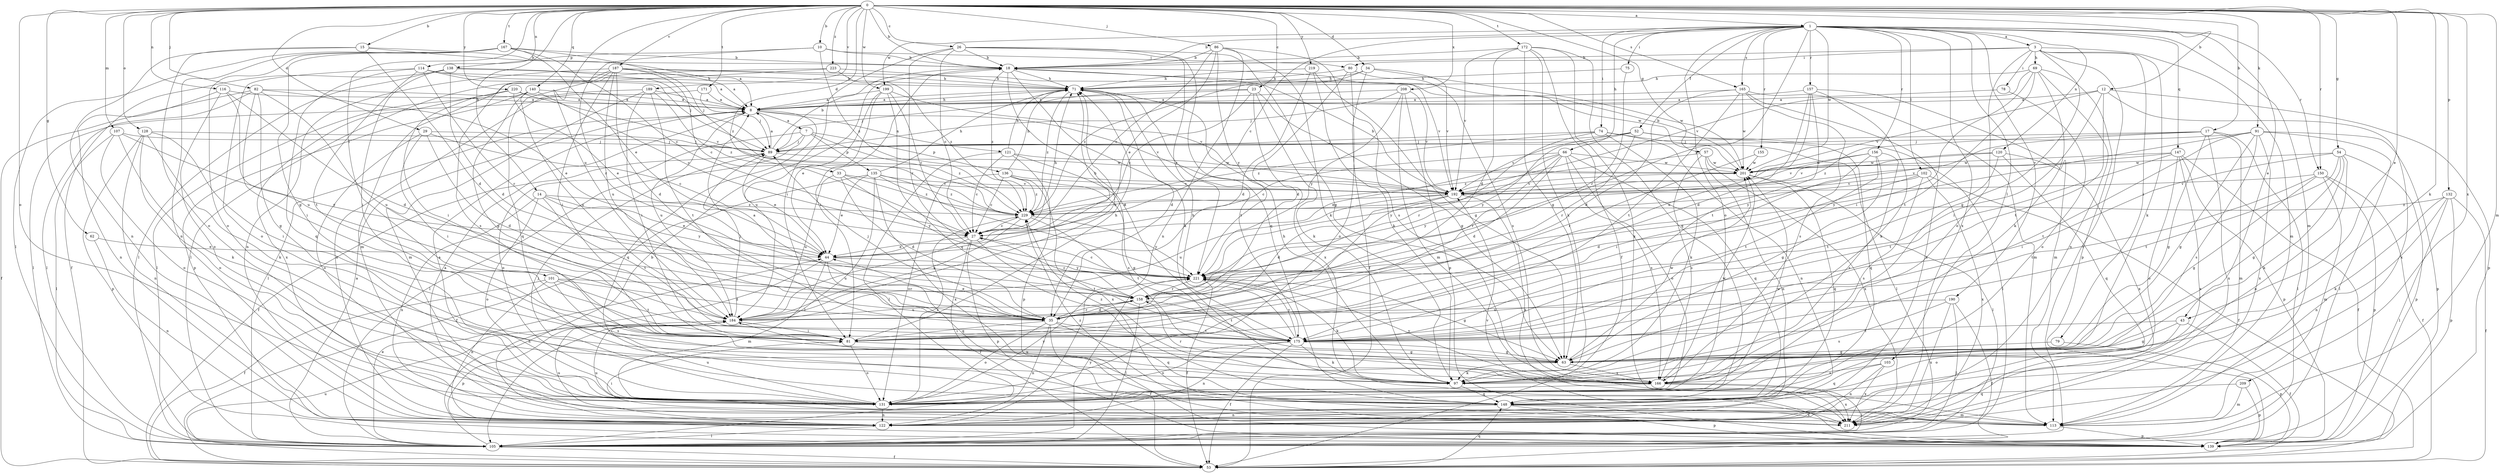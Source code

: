 strict digraph  {
0;
1;
3;
7;
8;
10;
12;
14;
15;
17;
18;
23;
26;
27;
29;
33;
34;
35;
43;
44;
52;
53;
54;
57;
62;
63;
66;
69;
71;
74;
75;
78;
79;
80;
81;
82;
86;
89;
91;
97;
101;
102;
103;
105;
107;
113;
114;
116;
120;
121;
122;
128;
131;
132;
135;
136;
138;
139;
140;
147;
148;
150;
155;
156;
157;
158;
165;
166;
167;
171;
172;
175;
184;
187;
189;
190;
192;
199;
201;
208;
209;
211;
219;
220;
221;
223;
229;
0 -> 1  [label=a];
0 -> 10  [label=b];
0 -> 12  [label=b];
0 -> 14  [label=b];
0 -> 15  [label=b];
0 -> 17  [label=b];
0 -> 18  [label=b];
0 -> 23  [label=c];
0 -> 26  [label=c];
0 -> 29  [label=d];
0 -> 33  [label=d];
0 -> 34  [label=d];
0 -> 43  [label=e];
0 -> 54  [label=g];
0 -> 57  [label=g];
0 -> 62  [label=g];
0 -> 82  [label=j];
0 -> 86  [label=j];
0 -> 91  [label=k];
0 -> 97  [label=k];
0 -> 101  [label=l];
0 -> 107  [label=m];
0 -> 113  [label=m];
0 -> 114  [label=n];
0 -> 116  [label=n];
0 -> 128  [label=o];
0 -> 131  [label=o];
0 -> 132  [label=p];
0 -> 140  [label=q];
0 -> 150  [label=r];
0 -> 165  [label=s];
0 -> 167  [label=t];
0 -> 171  [label=t];
0 -> 172  [label=t];
0 -> 184  [label=u];
0 -> 187  [label=v];
0 -> 189  [label=v];
0 -> 199  [label=w];
0 -> 208  [label=x];
0 -> 209  [label=x];
0 -> 219  [label=y];
0 -> 220  [label=y];
0 -> 223  [label=z];
1 -> 3  [label=a];
1 -> 18  [label=b];
1 -> 27  [label=c];
1 -> 43  [label=e];
1 -> 52  [label=f];
1 -> 66  [label=h];
1 -> 74  [label=i];
1 -> 75  [label=i];
1 -> 102  [label=l];
1 -> 103  [label=l];
1 -> 113  [label=m];
1 -> 120  [label=n];
1 -> 131  [label=o];
1 -> 147  [label=q];
1 -> 150  [label=r];
1 -> 155  [label=r];
1 -> 156  [label=r];
1 -> 157  [label=r];
1 -> 165  [label=s];
1 -> 190  [label=v];
1 -> 199  [label=w];
1 -> 201  [label=w];
1 -> 211  [label=x];
1 -> 221  [label=y];
3 -> 18  [label=b];
3 -> 63  [label=g];
3 -> 69  [label=h];
3 -> 78  [label=i];
3 -> 79  [label=i];
3 -> 80  [label=i];
3 -> 97  [label=k];
3 -> 105  [label=l];
3 -> 113  [label=m];
3 -> 131  [label=o];
7 -> 89  [label=j];
7 -> 105  [label=l];
7 -> 131  [label=o];
7 -> 135  [label=p];
7 -> 136  [label=p];
7 -> 229  [label=z];
8 -> 7  [label=a];
8 -> 71  [label=h];
8 -> 105  [label=l];
8 -> 121  [label=n];
8 -> 148  [label=q];
8 -> 184  [label=u];
8 -> 192  [label=v];
10 -> 18  [label=b];
10 -> 80  [label=i];
10 -> 138  [label=p];
10 -> 158  [label=r];
10 -> 229  [label=z];
12 -> 8  [label=a];
12 -> 81  [label=i];
12 -> 139  [label=p];
12 -> 175  [label=t];
12 -> 192  [label=v];
12 -> 211  [label=x];
14 -> 44  [label=e];
14 -> 131  [label=o];
14 -> 175  [label=t];
14 -> 211  [label=x];
14 -> 221  [label=y];
14 -> 229  [label=z];
15 -> 8  [label=a];
15 -> 18  [label=b];
15 -> 35  [label=d];
15 -> 122  [label=n];
15 -> 131  [label=o];
17 -> 63  [label=g];
17 -> 89  [label=j];
17 -> 105  [label=l];
17 -> 113  [label=m];
17 -> 211  [label=x];
17 -> 221  [label=y];
17 -> 229  [label=z];
18 -> 71  [label=h];
18 -> 81  [label=i];
18 -> 97  [label=k];
18 -> 175  [label=t];
18 -> 192  [label=v];
18 -> 229  [label=z];
23 -> 8  [label=a];
23 -> 27  [label=c];
23 -> 63  [label=g];
23 -> 89  [label=j];
23 -> 97  [label=k];
23 -> 211  [label=x];
26 -> 18  [label=b];
26 -> 27  [label=c];
26 -> 63  [label=g];
26 -> 81  [label=i];
26 -> 148  [label=q];
26 -> 158  [label=r];
26 -> 221  [label=y];
27 -> 44  [label=e];
27 -> 53  [label=f];
27 -> 71  [label=h];
27 -> 139  [label=p];
27 -> 175  [label=t];
27 -> 184  [label=u];
29 -> 27  [label=c];
29 -> 35  [label=d];
29 -> 81  [label=i];
29 -> 89  [label=j];
29 -> 131  [label=o];
33 -> 35  [label=d];
33 -> 184  [label=u];
33 -> 192  [label=v];
33 -> 221  [label=y];
33 -> 229  [label=z];
34 -> 53  [label=f];
34 -> 71  [label=h];
34 -> 192  [label=v];
34 -> 201  [label=w];
34 -> 229  [label=z];
35 -> 8  [label=a];
35 -> 44  [label=e];
35 -> 53  [label=f];
35 -> 81  [label=i];
35 -> 89  [label=j];
35 -> 122  [label=n];
35 -> 131  [label=o];
35 -> 148  [label=q];
35 -> 158  [label=r];
35 -> 175  [label=t];
43 -> 53  [label=f];
43 -> 63  [label=g];
43 -> 131  [label=o];
43 -> 175  [label=t];
44 -> 71  [label=h];
44 -> 113  [label=m];
44 -> 122  [label=n];
44 -> 148  [label=q];
44 -> 221  [label=y];
52 -> 89  [label=j];
52 -> 105  [label=l];
52 -> 148  [label=q];
52 -> 158  [label=r];
52 -> 192  [label=v];
52 -> 221  [label=y];
53 -> 148  [label=q];
53 -> 184  [label=u];
54 -> 63  [label=g];
54 -> 81  [label=i];
54 -> 97  [label=k];
54 -> 122  [label=n];
54 -> 139  [label=p];
54 -> 175  [label=t];
54 -> 201  [label=w];
57 -> 122  [label=n];
57 -> 166  [label=s];
57 -> 201  [label=w];
57 -> 211  [label=x];
57 -> 229  [label=z];
62 -> 44  [label=e];
62 -> 122  [label=n];
63 -> 97  [label=k];
63 -> 166  [label=s];
63 -> 201  [label=w];
66 -> 27  [label=c];
66 -> 35  [label=d];
66 -> 44  [label=e];
66 -> 131  [label=o];
66 -> 148  [label=q];
66 -> 158  [label=r];
66 -> 166  [label=s];
66 -> 201  [label=w];
66 -> 221  [label=y];
69 -> 71  [label=h];
69 -> 81  [label=i];
69 -> 97  [label=k];
69 -> 122  [label=n];
69 -> 139  [label=p];
69 -> 175  [label=t];
69 -> 192  [label=v];
71 -> 8  [label=a];
71 -> 35  [label=d];
71 -> 175  [label=t];
71 -> 229  [label=z];
74 -> 89  [label=j];
74 -> 97  [label=k];
74 -> 105  [label=l];
74 -> 122  [label=n];
74 -> 158  [label=r];
74 -> 229  [label=z];
75 -> 71  [label=h];
75 -> 158  [label=r];
78 -> 8  [label=a];
78 -> 131  [label=o];
79 -> 63  [label=g];
79 -> 139  [label=p];
80 -> 35  [label=d];
80 -> 71  [label=h];
80 -> 131  [label=o];
80 -> 166  [label=s];
81 -> 63  [label=g];
81 -> 71  [label=h];
81 -> 131  [label=o];
82 -> 8  [label=a];
82 -> 44  [label=e];
82 -> 53  [label=f];
82 -> 63  [label=g];
82 -> 81  [label=i];
82 -> 105  [label=l];
82 -> 184  [label=u];
86 -> 18  [label=b];
86 -> 27  [label=c];
86 -> 44  [label=e];
86 -> 97  [label=k];
86 -> 122  [label=n];
86 -> 166  [label=s];
86 -> 221  [label=y];
89 -> 8  [label=a];
89 -> 18  [label=b];
89 -> 44  [label=e];
89 -> 53  [label=f];
89 -> 201  [label=w];
91 -> 63  [label=g];
91 -> 89  [label=j];
91 -> 105  [label=l];
91 -> 139  [label=p];
91 -> 166  [label=s];
91 -> 175  [label=t];
91 -> 211  [label=x];
91 -> 221  [label=y];
97 -> 71  [label=h];
97 -> 148  [label=q];
97 -> 184  [label=u];
101 -> 35  [label=d];
101 -> 53  [label=f];
101 -> 122  [label=n];
101 -> 158  [label=r];
101 -> 166  [label=s];
101 -> 175  [label=t];
102 -> 35  [label=d];
102 -> 53  [label=f];
102 -> 166  [label=s];
102 -> 192  [label=v];
102 -> 211  [label=x];
102 -> 221  [label=y];
103 -> 122  [label=n];
103 -> 148  [label=q];
103 -> 166  [label=s];
103 -> 211  [label=x];
105 -> 8  [label=a];
105 -> 18  [label=b];
105 -> 44  [label=e];
105 -> 53  [label=f];
105 -> 221  [label=y];
107 -> 89  [label=j];
107 -> 97  [label=k];
107 -> 105  [label=l];
107 -> 131  [label=o];
107 -> 221  [label=y];
113 -> 139  [label=p];
113 -> 184  [label=u];
114 -> 8  [label=a];
114 -> 71  [label=h];
114 -> 89  [label=j];
114 -> 131  [label=o];
114 -> 148  [label=q];
114 -> 158  [label=r];
114 -> 175  [label=t];
116 -> 8  [label=a];
116 -> 35  [label=d];
116 -> 122  [label=n];
116 -> 131  [label=o];
116 -> 184  [label=u];
120 -> 148  [label=q];
120 -> 175  [label=t];
120 -> 192  [label=v];
120 -> 201  [label=w];
120 -> 211  [label=x];
121 -> 27  [label=c];
121 -> 71  [label=h];
121 -> 105  [label=l];
121 -> 139  [label=p];
121 -> 166  [label=s];
121 -> 201  [label=w];
122 -> 105  [label=l];
122 -> 184  [label=u];
128 -> 81  [label=i];
128 -> 89  [label=j];
128 -> 97  [label=k];
128 -> 122  [label=n];
128 -> 131  [label=o];
128 -> 139  [label=p];
131 -> 8  [label=a];
131 -> 89  [label=j];
131 -> 122  [label=n];
131 -> 184  [label=u];
131 -> 201  [label=w];
131 -> 221  [label=y];
131 -> 229  [label=z];
132 -> 53  [label=f];
132 -> 97  [label=k];
132 -> 105  [label=l];
132 -> 122  [label=n];
132 -> 139  [label=p];
132 -> 229  [label=z];
135 -> 44  [label=e];
135 -> 53  [label=f];
135 -> 71  [label=h];
135 -> 105  [label=l];
135 -> 192  [label=v];
135 -> 211  [label=x];
135 -> 221  [label=y];
135 -> 229  [label=z];
136 -> 27  [label=c];
136 -> 63  [label=g];
136 -> 71  [label=h];
136 -> 131  [label=o];
136 -> 192  [label=v];
136 -> 211  [label=x];
136 -> 229  [label=z];
138 -> 35  [label=d];
138 -> 53  [label=f];
138 -> 71  [label=h];
138 -> 81  [label=i];
138 -> 89  [label=j];
138 -> 105  [label=l];
139 -> 192  [label=v];
140 -> 8  [label=a];
140 -> 27  [label=c];
140 -> 63  [label=g];
140 -> 105  [label=l];
140 -> 139  [label=p];
140 -> 184  [label=u];
147 -> 53  [label=f];
147 -> 131  [label=o];
147 -> 139  [label=p];
147 -> 175  [label=t];
147 -> 192  [label=v];
147 -> 201  [label=w];
147 -> 211  [label=x];
148 -> 113  [label=m];
148 -> 122  [label=n];
148 -> 139  [label=p];
148 -> 211  [label=x];
150 -> 53  [label=f];
150 -> 63  [label=g];
150 -> 113  [label=m];
150 -> 139  [label=p];
150 -> 175  [label=t];
150 -> 192  [label=v];
155 -> 158  [label=r];
155 -> 201  [label=w];
156 -> 63  [label=g];
156 -> 81  [label=i];
156 -> 166  [label=s];
156 -> 175  [label=t];
156 -> 192  [label=v];
156 -> 201  [label=w];
157 -> 8  [label=a];
157 -> 35  [label=d];
157 -> 97  [label=k];
157 -> 113  [label=m];
157 -> 175  [label=t];
157 -> 184  [label=u];
158 -> 27  [label=c];
158 -> 35  [label=d];
158 -> 105  [label=l];
158 -> 175  [label=t];
158 -> 184  [label=u];
165 -> 8  [label=a];
165 -> 35  [label=d];
165 -> 113  [label=m];
165 -> 122  [label=n];
165 -> 166  [label=s];
165 -> 175  [label=t];
165 -> 201  [label=w];
166 -> 105  [label=l];
166 -> 131  [label=o];
166 -> 158  [label=r];
166 -> 201  [label=w];
166 -> 211  [label=x];
166 -> 221  [label=y];
166 -> 229  [label=z];
167 -> 18  [label=b];
167 -> 27  [label=c];
167 -> 44  [label=e];
167 -> 63  [label=g];
167 -> 105  [label=l];
167 -> 122  [label=n];
167 -> 131  [label=o];
167 -> 229  [label=z];
171 -> 8  [label=a];
171 -> 89  [label=j];
171 -> 105  [label=l];
172 -> 18  [label=b];
172 -> 35  [label=d];
172 -> 53  [label=f];
172 -> 63  [label=g];
172 -> 97  [label=k];
172 -> 148  [label=q];
172 -> 192  [label=v];
172 -> 211  [label=x];
175 -> 53  [label=f];
175 -> 63  [label=g];
175 -> 71  [label=h];
175 -> 97  [label=k];
175 -> 122  [label=n];
175 -> 131  [label=o];
175 -> 221  [label=y];
184 -> 71  [label=h];
184 -> 81  [label=i];
184 -> 89  [label=j];
184 -> 139  [label=p];
187 -> 8  [label=a];
187 -> 27  [label=c];
187 -> 35  [label=d];
187 -> 71  [label=h];
187 -> 81  [label=i];
187 -> 122  [label=n];
187 -> 148  [label=q];
187 -> 166  [label=s];
187 -> 184  [label=u];
187 -> 201  [label=w];
189 -> 8  [label=a];
189 -> 81  [label=i];
189 -> 113  [label=m];
189 -> 122  [label=n];
189 -> 175  [label=t];
189 -> 229  [label=z];
190 -> 53  [label=f];
190 -> 105  [label=l];
190 -> 166  [label=s];
190 -> 184  [label=u];
190 -> 211  [label=x];
192 -> 18  [label=b];
192 -> 35  [label=d];
192 -> 81  [label=i];
192 -> 184  [label=u];
192 -> 211  [label=x];
192 -> 229  [label=z];
199 -> 8  [label=a];
199 -> 27  [label=c];
199 -> 44  [label=e];
199 -> 148  [label=q];
199 -> 184  [label=u];
199 -> 192  [label=v];
201 -> 18  [label=b];
201 -> 105  [label=l];
201 -> 148  [label=q];
201 -> 192  [label=v];
208 -> 8  [label=a];
208 -> 89  [label=j];
208 -> 113  [label=m];
208 -> 139  [label=p];
208 -> 192  [label=v];
208 -> 221  [label=y];
209 -> 113  [label=m];
209 -> 139  [label=p];
209 -> 148  [label=q];
211 -> 8  [label=a];
211 -> 81  [label=i];
211 -> 229  [label=z];
219 -> 35  [label=d];
219 -> 63  [label=g];
219 -> 71  [label=h];
219 -> 97  [label=k];
220 -> 8  [label=a];
220 -> 44  [label=e];
220 -> 81  [label=i];
220 -> 192  [label=v];
220 -> 211  [label=x];
221 -> 27  [label=c];
221 -> 53  [label=f];
221 -> 63  [label=g];
221 -> 97  [label=k];
221 -> 158  [label=r];
223 -> 71  [label=h];
223 -> 105  [label=l];
223 -> 113  [label=m];
223 -> 229  [label=z];
229 -> 27  [label=c];
229 -> 175  [label=t];
229 -> 184  [label=u];
229 -> 221  [label=y];
}
